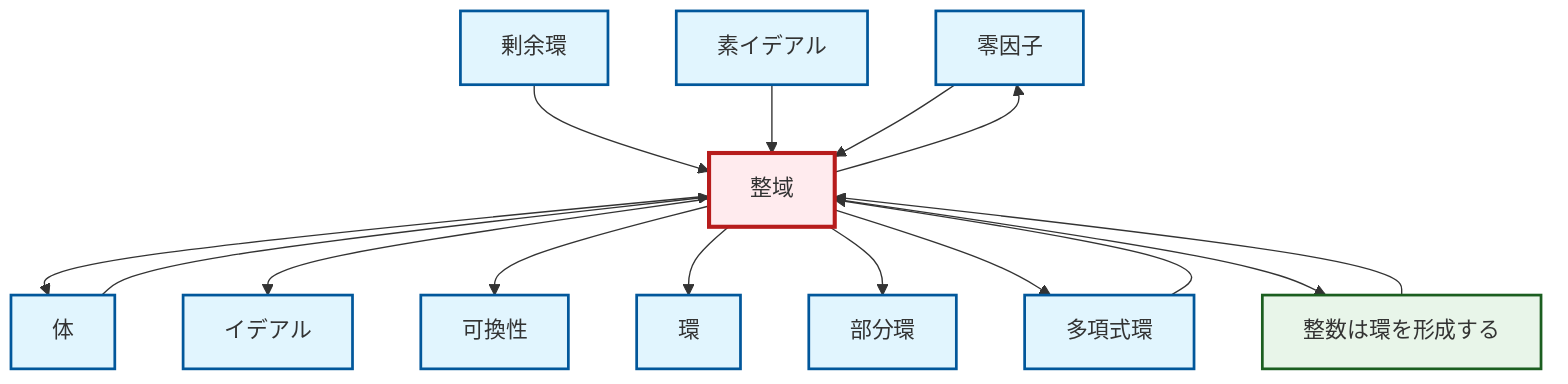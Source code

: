 graph TD
    classDef definition fill:#e1f5fe,stroke:#01579b,stroke-width:2px
    classDef theorem fill:#f3e5f5,stroke:#4a148c,stroke-width:2px
    classDef axiom fill:#fff3e0,stroke:#e65100,stroke-width:2px
    classDef example fill:#e8f5e9,stroke:#1b5e20,stroke-width:2px
    classDef current fill:#ffebee,stroke:#b71c1c,stroke-width:3px
    def-zero-divisor["零因子"]:::definition
    ex-integers-ring["整数は環を形成する"]:::example
    def-ring["環"]:::definition
    def-prime-ideal["素イデアル"]:::definition
    def-subring["部分環"]:::definition
    def-commutativity["可換性"]:::definition
    def-field["体"]:::definition
    def-ideal["イデアル"]:::definition
    def-integral-domain["整域"]:::definition
    def-polynomial-ring["多項式環"]:::definition
    def-quotient-ring["剰余環"]:::definition
    def-integral-domain --> def-field
    def-quotient-ring --> def-integral-domain
    def-integral-domain --> def-ideal
    def-integral-domain --> def-commutativity
    def-integral-domain --> def-ring
    def-field --> def-integral-domain
    def-integral-domain --> def-subring
    def-integral-domain --> def-zero-divisor
    def-prime-ideal --> def-integral-domain
    ex-integers-ring --> def-integral-domain
    def-zero-divisor --> def-integral-domain
    def-polynomial-ring --> def-integral-domain
    def-integral-domain --> def-polynomial-ring
    def-integral-domain --> ex-integers-ring
    class def-integral-domain current